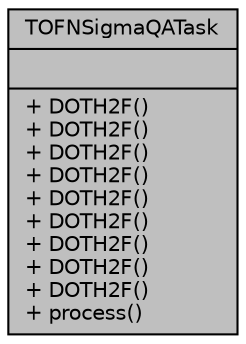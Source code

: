 digraph "TOFNSigmaQATask"
{
 // INTERACTIVE_SVG=YES
  bgcolor="transparent";
  edge [fontname="Helvetica",fontsize="10",labelfontname="Helvetica",labelfontsize="10"];
  node [fontname="Helvetica",fontsize="10",shape=record];
  Node1 [label="{TOFNSigmaQATask\n||+ DOTH2F()\l+ DOTH2F()\l+ DOTH2F()\l+ DOTH2F()\l+ DOTH2F()\l+ DOTH2F()\l+ DOTH2F()\l+ DOTH2F()\l+ DOTH2F()\l+ process()\l}",height=0.2,width=0.4,color="black", fillcolor="grey75", style="filled", fontcolor="black"];
}
